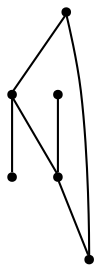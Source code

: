 graph {
  node [shape=point,comment="{\"directed\":false,\"doi\":\"10.1007/978-3-642-11805-0_10\",\"figure\":\"11 (4)\"}"]

  v0 [pos="711.7177795498869,2575.101658769087"]
  v1 [pos="629.1564032887303,2575.101658769087"]
  v2 [pos="711.7177795498869,2657.6316714893683"]
  v3 [pos="546.5950270275737,2575.101658769087"]
  v4 [pos="629.1564032887303,2657.6316714893683"]
  v5 [pos="546.5950270275737,2657.6316714893683"]

  v0 -- v1 [id="-1",pos="711.7177795498869,2575.101658769087 629.1564032887303,2575.101658769087 629.1564032887303,2575.101658769087 629.1564032887303,2575.101658769087"]
  v5 -- v4 [id="-2",pos="546.5950270275737,2657.6316714893683 629.1564032887303,2657.6316714893683 629.1564032887303,2657.6316714893683 629.1564032887303,2657.6316714893683"]
  v4 -- v2 [id="-3",pos="629.1564032887303,2657.6316714893683 711.7177795498869,2657.6316714893683 711.7177795498869,2657.6316714893683 711.7177795498869,2657.6316714893683"]
  v1 -- v4 [id="-4",pos="629.1564032887303,2575.101658769087 629.1564032887303,2657.6316714893683 629.1564032887303,2657.6316714893683 629.1564032887303,2657.6316714893683"]
  v1 -- v3 [id="-5",pos="629.1564032887303,2575.101658769087 546.5950270275737,2575.101658769087 546.5950270275737,2575.101658769087 546.5950270275737,2575.101658769087"]
  v2 -- v0 [id="-6",pos="711.7177795498869,2657.6316714893683 711.7177795498869,2575.101658769087 711.7177795498869,2575.101658769087 711.7177795498869,2575.101658769087"]
}